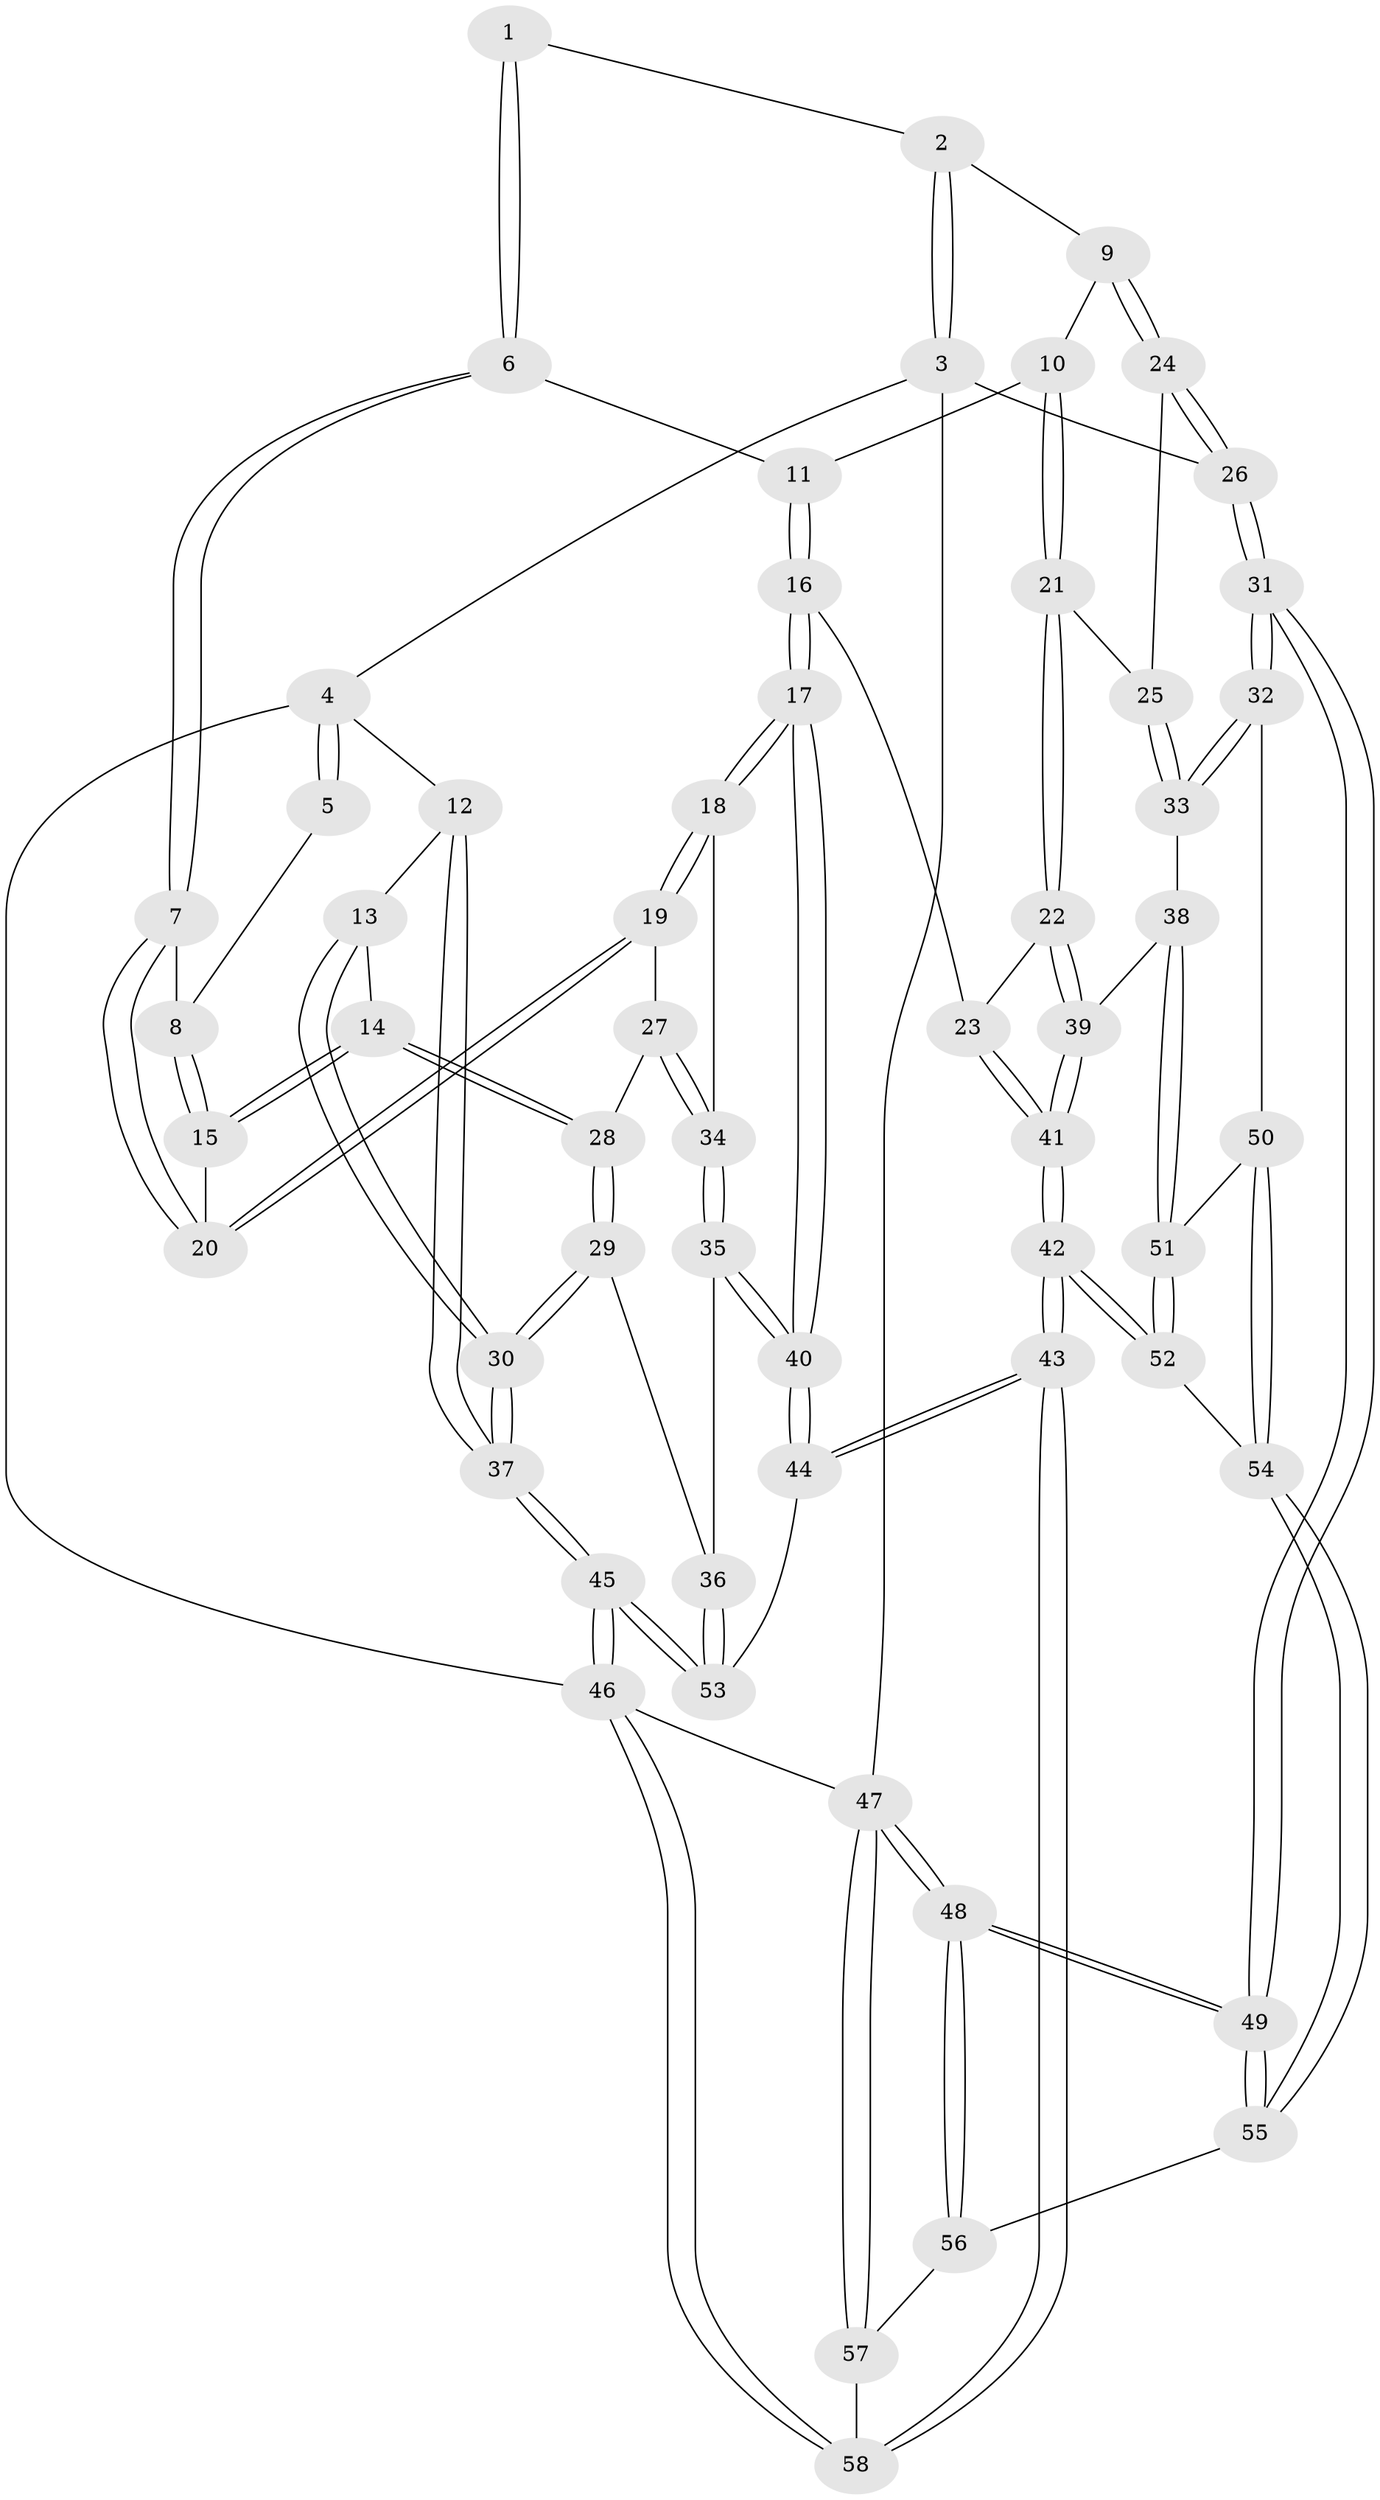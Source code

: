 // coarse degree distribution, {3: 0.5161290322580645, 6: 0.03225806451612903, 4: 0.41935483870967744, 2: 0.03225806451612903}
// Generated by graph-tools (version 1.1) at 2025/38/03/04/25 23:38:20]
// undirected, 58 vertices, 142 edges
graph export_dot {
  node [color=gray90,style=filled];
  1 [pos="+0.6107963353925484+0"];
  2 [pos="+0.9584110483964575+0"];
  3 [pos="+1+0"];
  4 [pos="+0+0"];
  5 [pos="+0.38240371658110245+0"];
  6 [pos="+0.6446563834852072+0.01950263112232455"];
  7 [pos="+0.4506084897591637+0.168962604362197"];
  8 [pos="+0.35986133653648256+0.003339582991422806"];
  9 [pos="+0.8469738071084125+0.15235413443088108"];
  10 [pos="+0.7152511559833524+0.10482026481890887"];
  11 [pos="+0.6569921040272552+0.05319070198991461"];
  12 [pos="+0+0"];
  13 [pos="+0.09111774909150042+0.16973957288190922"];
  14 [pos="+0.24675757089049377+0.2130975436443627"];
  15 [pos="+0.263300119033152+0.20131998553446748"];
  16 [pos="+0.5387357444597407+0.3096470953391764"];
  17 [pos="+0.5351835319073613+0.3107780546481883"];
  18 [pos="+0.5131141707031408+0.29812254143914263"];
  19 [pos="+0.4826504060049034+0.27155342462781923"];
  20 [pos="+0.4508415417253811+0.2316328059945246"];
  21 [pos="+0.7177883585929518+0.3162407082532676"];
  22 [pos="+0.7019164877393734+0.3345157220894185"];
  23 [pos="+0.5980092135615036+0.3258394447855769"];
  24 [pos="+0.91836900285964+0.21332462121353124"];
  25 [pos="+0.8807715463364241+0.25606084346815566"];
  26 [pos="+1+0.19766245543215635"];
  27 [pos="+0.3135084801406366+0.3147276668588408"];
  28 [pos="+0.24859962138260552+0.22409817885980185"];
  29 [pos="+0.16733379527206185+0.45655711190195625"];
  30 [pos="+0.1145536033176403+0.47554744635978097"];
  31 [pos="+1+0.5714965425555498"];
  32 [pos="+1+0.5618013267684715"];
  33 [pos="+0.8662990088669468+0.37706050958654985"];
  34 [pos="+0.3282580474984701+0.3678113837778164"];
  35 [pos="+0.3224317600918352+0.40545100434471615"];
  36 [pos="+0.21876702603851042+0.4598211941273799"];
  37 [pos="+0+0.6187263884331972"];
  38 [pos="+0.7625565259111732+0.4483840801675005"];
  39 [pos="+0.7585811415305533+0.4478191492185707"];
  40 [pos="+0.47412094685490813+0.4882830303173252"];
  41 [pos="+0.6616697150553394+0.5555433069094013"];
  42 [pos="+0.5800294071325502+0.688132835599871"];
  43 [pos="+0.5207922980030826+0.7016505506027447"];
  44 [pos="+0.5022265134831961+0.6898510521246637"];
  45 [pos="+0+0.8306366457175175"];
  46 [pos="+0+1"];
  47 [pos="+1+1"];
  48 [pos="+1+0.9633751491242081"];
  49 [pos="+1+0.7311301159625652"];
  50 [pos="+1+0.5633094001974668"];
  51 [pos="+0.8546755745914401+0.5153921284540207"];
  52 [pos="+0.6965789790708055+0.7130740598084019"];
  53 [pos="+0.46245962711992455+0.6891663865874318"];
  54 [pos="+0.7012785920490451+0.7149802495717273"];
  55 [pos="+0.7702926902762756+0.7773366394784456"];
  56 [pos="+0.8017229280023126+0.861075639201366"];
  57 [pos="+0.7551622834645433+1"];
  58 [pos="+0.5166861183041065+1"];
  1 -- 2;
  1 -- 6;
  1 -- 6;
  2 -- 3;
  2 -- 3;
  2 -- 9;
  3 -- 4;
  3 -- 26;
  3 -- 47;
  4 -- 5;
  4 -- 5;
  4 -- 12;
  4 -- 46;
  5 -- 8;
  6 -- 7;
  6 -- 7;
  6 -- 11;
  7 -- 8;
  7 -- 20;
  7 -- 20;
  8 -- 15;
  8 -- 15;
  9 -- 10;
  9 -- 24;
  9 -- 24;
  10 -- 11;
  10 -- 21;
  10 -- 21;
  11 -- 16;
  11 -- 16;
  12 -- 13;
  12 -- 37;
  12 -- 37;
  13 -- 14;
  13 -- 30;
  13 -- 30;
  14 -- 15;
  14 -- 15;
  14 -- 28;
  14 -- 28;
  15 -- 20;
  16 -- 17;
  16 -- 17;
  16 -- 23;
  17 -- 18;
  17 -- 18;
  17 -- 40;
  17 -- 40;
  18 -- 19;
  18 -- 19;
  18 -- 34;
  19 -- 20;
  19 -- 20;
  19 -- 27;
  21 -- 22;
  21 -- 22;
  21 -- 25;
  22 -- 23;
  22 -- 39;
  22 -- 39;
  23 -- 41;
  23 -- 41;
  24 -- 25;
  24 -- 26;
  24 -- 26;
  25 -- 33;
  25 -- 33;
  26 -- 31;
  26 -- 31;
  27 -- 28;
  27 -- 34;
  27 -- 34;
  28 -- 29;
  28 -- 29;
  29 -- 30;
  29 -- 30;
  29 -- 36;
  30 -- 37;
  30 -- 37;
  31 -- 32;
  31 -- 32;
  31 -- 49;
  31 -- 49;
  32 -- 33;
  32 -- 33;
  32 -- 50;
  33 -- 38;
  34 -- 35;
  34 -- 35;
  35 -- 36;
  35 -- 40;
  35 -- 40;
  36 -- 53;
  36 -- 53;
  37 -- 45;
  37 -- 45;
  38 -- 39;
  38 -- 51;
  38 -- 51;
  39 -- 41;
  39 -- 41;
  40 -- 44;
  40 -- 44;
  41 -- 42;
  41 -- 42;
  42 -- 43;
  42 -- 43;
  42 -- 52;
  42 -- 52;
  43 -- 44;
  43 -- 44;
  43 -- 58;
  43 -- 58;
  44 -- 53;
  45 -- 46;
  45 -- 46;
  45 -- 53;
  45 -- 53;
  46 -- 58;
  46 -- 58;
  46 -- 47;
  47 -- 48;
  47 -- 48;
  47 -- 57;
  47 -- 57;
  48 -- 49;
  48 -- 49;
  48 -- 56;
  48 -- 56;
  49 -- 55;
  49 -- 55;
  50 -- 51;
  50 -- 54;
  50 -- 54;
  51 -- 52;
  51 -- 52;
  52 -- 54;
  54 -- 55;
  54 -- 55;
  55 -- 56;
  56 -- 57;
  57 -- 58;
}
